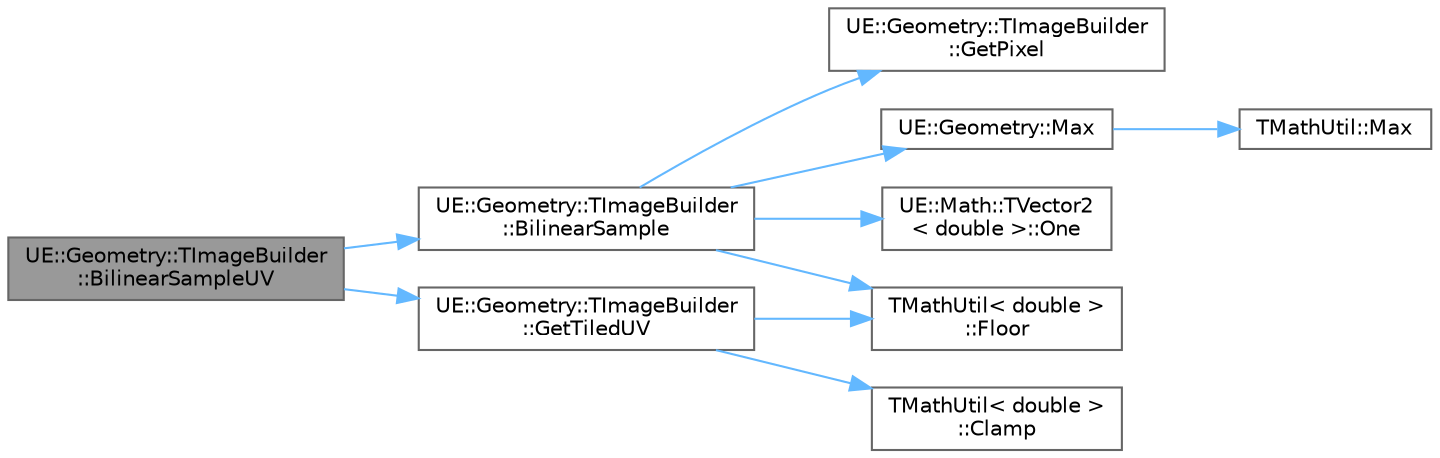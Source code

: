 digraph "UE::Geometry::TImageBuilder::BilinearSampleUV"
{
 // INTERACTIVE_SVG=YES
 // LATEX_PDF_SIZE
  bgcolor="transparent";
  edge [fontname=Helvetica,fontsize=10,labelfontname=Helvetica,labelfontsize=10];
  node [fontname=Helvetica,fontsize=10,shape=box,height=0.2,width=0.4];
  rankdir="LR";
  Node1 [id="Node000001",label="UE::Geometry::TImageBuilder\l::BilinearSampleUV",height=0.2,width=0.4,color="gray40", fillcolor="grey60", style="filled", fontcolor="black",tooltip="Sample the image value at floating-point UV coords with Bilinear interpolation."];
  Node1 -> Node2 [id="edge1_Node000001_Node000002",color="steelblue1",style="solid",tooltip=" "];
  Node2 [id="Node000002",label="UE::Geometry::TImageBuilder\l::BilinearSample",height=0.2,width=0.4,color="grey40", fillcolor="white", style="filled",URL="$d9/dcf/classUE_1_1Geometry_1_1TImageBuilder.html#a001849fe844af5bb3c06c7db44592b3b",tooltip="Sample the image value at floating-point pixel coords with Bilinear interpolation The pixel coords ar..."];
  Node2 -> Node3 [id="edge2_Node000002_Node000003",color="steelblue1",style="solid",tooltip=" "];
  Node3 [id="Node000003",label="TMathUtil\< double \>\l::Floor",height=0.2,width=0.4,color="grey40", fillcolor="white", style="filled",URL="$df/d8b/classTMathUtil.html#a5eda2debf12bf9e8d84f708c87eba421",tooltip=" "];
  Node2 -> Node4 [id="edge3_Node000002_Node000004",color="steelblue1",style="solid",tooltip=" "];
  Node4 [id="Node000004",label="UE::Geometry::TImageBuilder\l::GetPixel",height=0.2,width=0.4,color="grey40", fillcolor="white", style="filled",URL="$d9/dcf/classUE_1_1Geometry_1_1TImageBuilder.html#a961b360b827ebca2a104d83f3c77e7c6",tooltip="Get the Pixel at the given X/Y coordinates."];
  Node2 -> Node5 [id="edge4_Node000002_Node000005",color="steelblue1",style="solid",tooltip=" "];
  Node5 [id="Node000005",label="UE::Geometry::Max",height=0.2,width=0.4,color="grey40", fillcolor="white", style="filled",URL="$d9/d39/namespaceUE_1_1Geometry.html#abfc10b6ceb389cfc787e88934736b077",tooltip=" "];
  Node5 -> Node6 [id="edge5_Node000005_Node000006",color="steelblue1",style="solid",tooltip=" "];
  Node6 [id="Node000006",label="TMathUtil::Max",height=0.2,width=0.4,color="grey40", fillcolor="white", style="filled",URL="$df/d8b/classTMathUtil.html#a86aea4032b8128254507117600b4a3af",tooltip=" "];
  Node2 -> Node7 [id="edge6_Node000002_Node000007",color="steelblue1",style="solid",tooltip=" "];
  Node7 [id="Node000007",label="UE::Math::TVector2\l\< double \>::One",height=0.2,width=0.4,color="grey40", fillcolor="white", style="filled",URL="$d2/d80/structUE_1_1Math_1_1TVector2.html#a806db9e49dc71cf36eab45f3a4e81590",tooltip=" "];
  Node1 -> Node8 [id="edge7_Node000001_Node000008",color="steelblue1",style="solid",tooltip=" "];
  Node8 [id="Node000008",label="UE::Geometry::TImageBuilder\l::GetTiledUV",height=0.2,width=0.4,color="grey40", fillcolor="white", style="filled",URL="$d9/dcf/classUE_1_1Geometry_1_1TImageBuilder.html#a265a5abb87734265b46fcfb395b54b1b",tooltip=" "];
  Node8 -> Node9 [id="edge8_Node000008_Node000009",color="steelblue1",style="solid",tooltip=" "];
  Node9 [id="Node000009",label="TMathUtil\< double \>\l::Clamp",height=0.2,width=0.4,color="grey40", fillcolor="white", style="filled",URL="$df/d8b/classTMathUtil.html#a5140b8f6ca300865afb4f248051d5b08",tooltip=" "];
  Node8 -> Node3 [id="edge9_Node000008_Node000003",color="steelblue1",style="solid",tooltip=" "];
}
